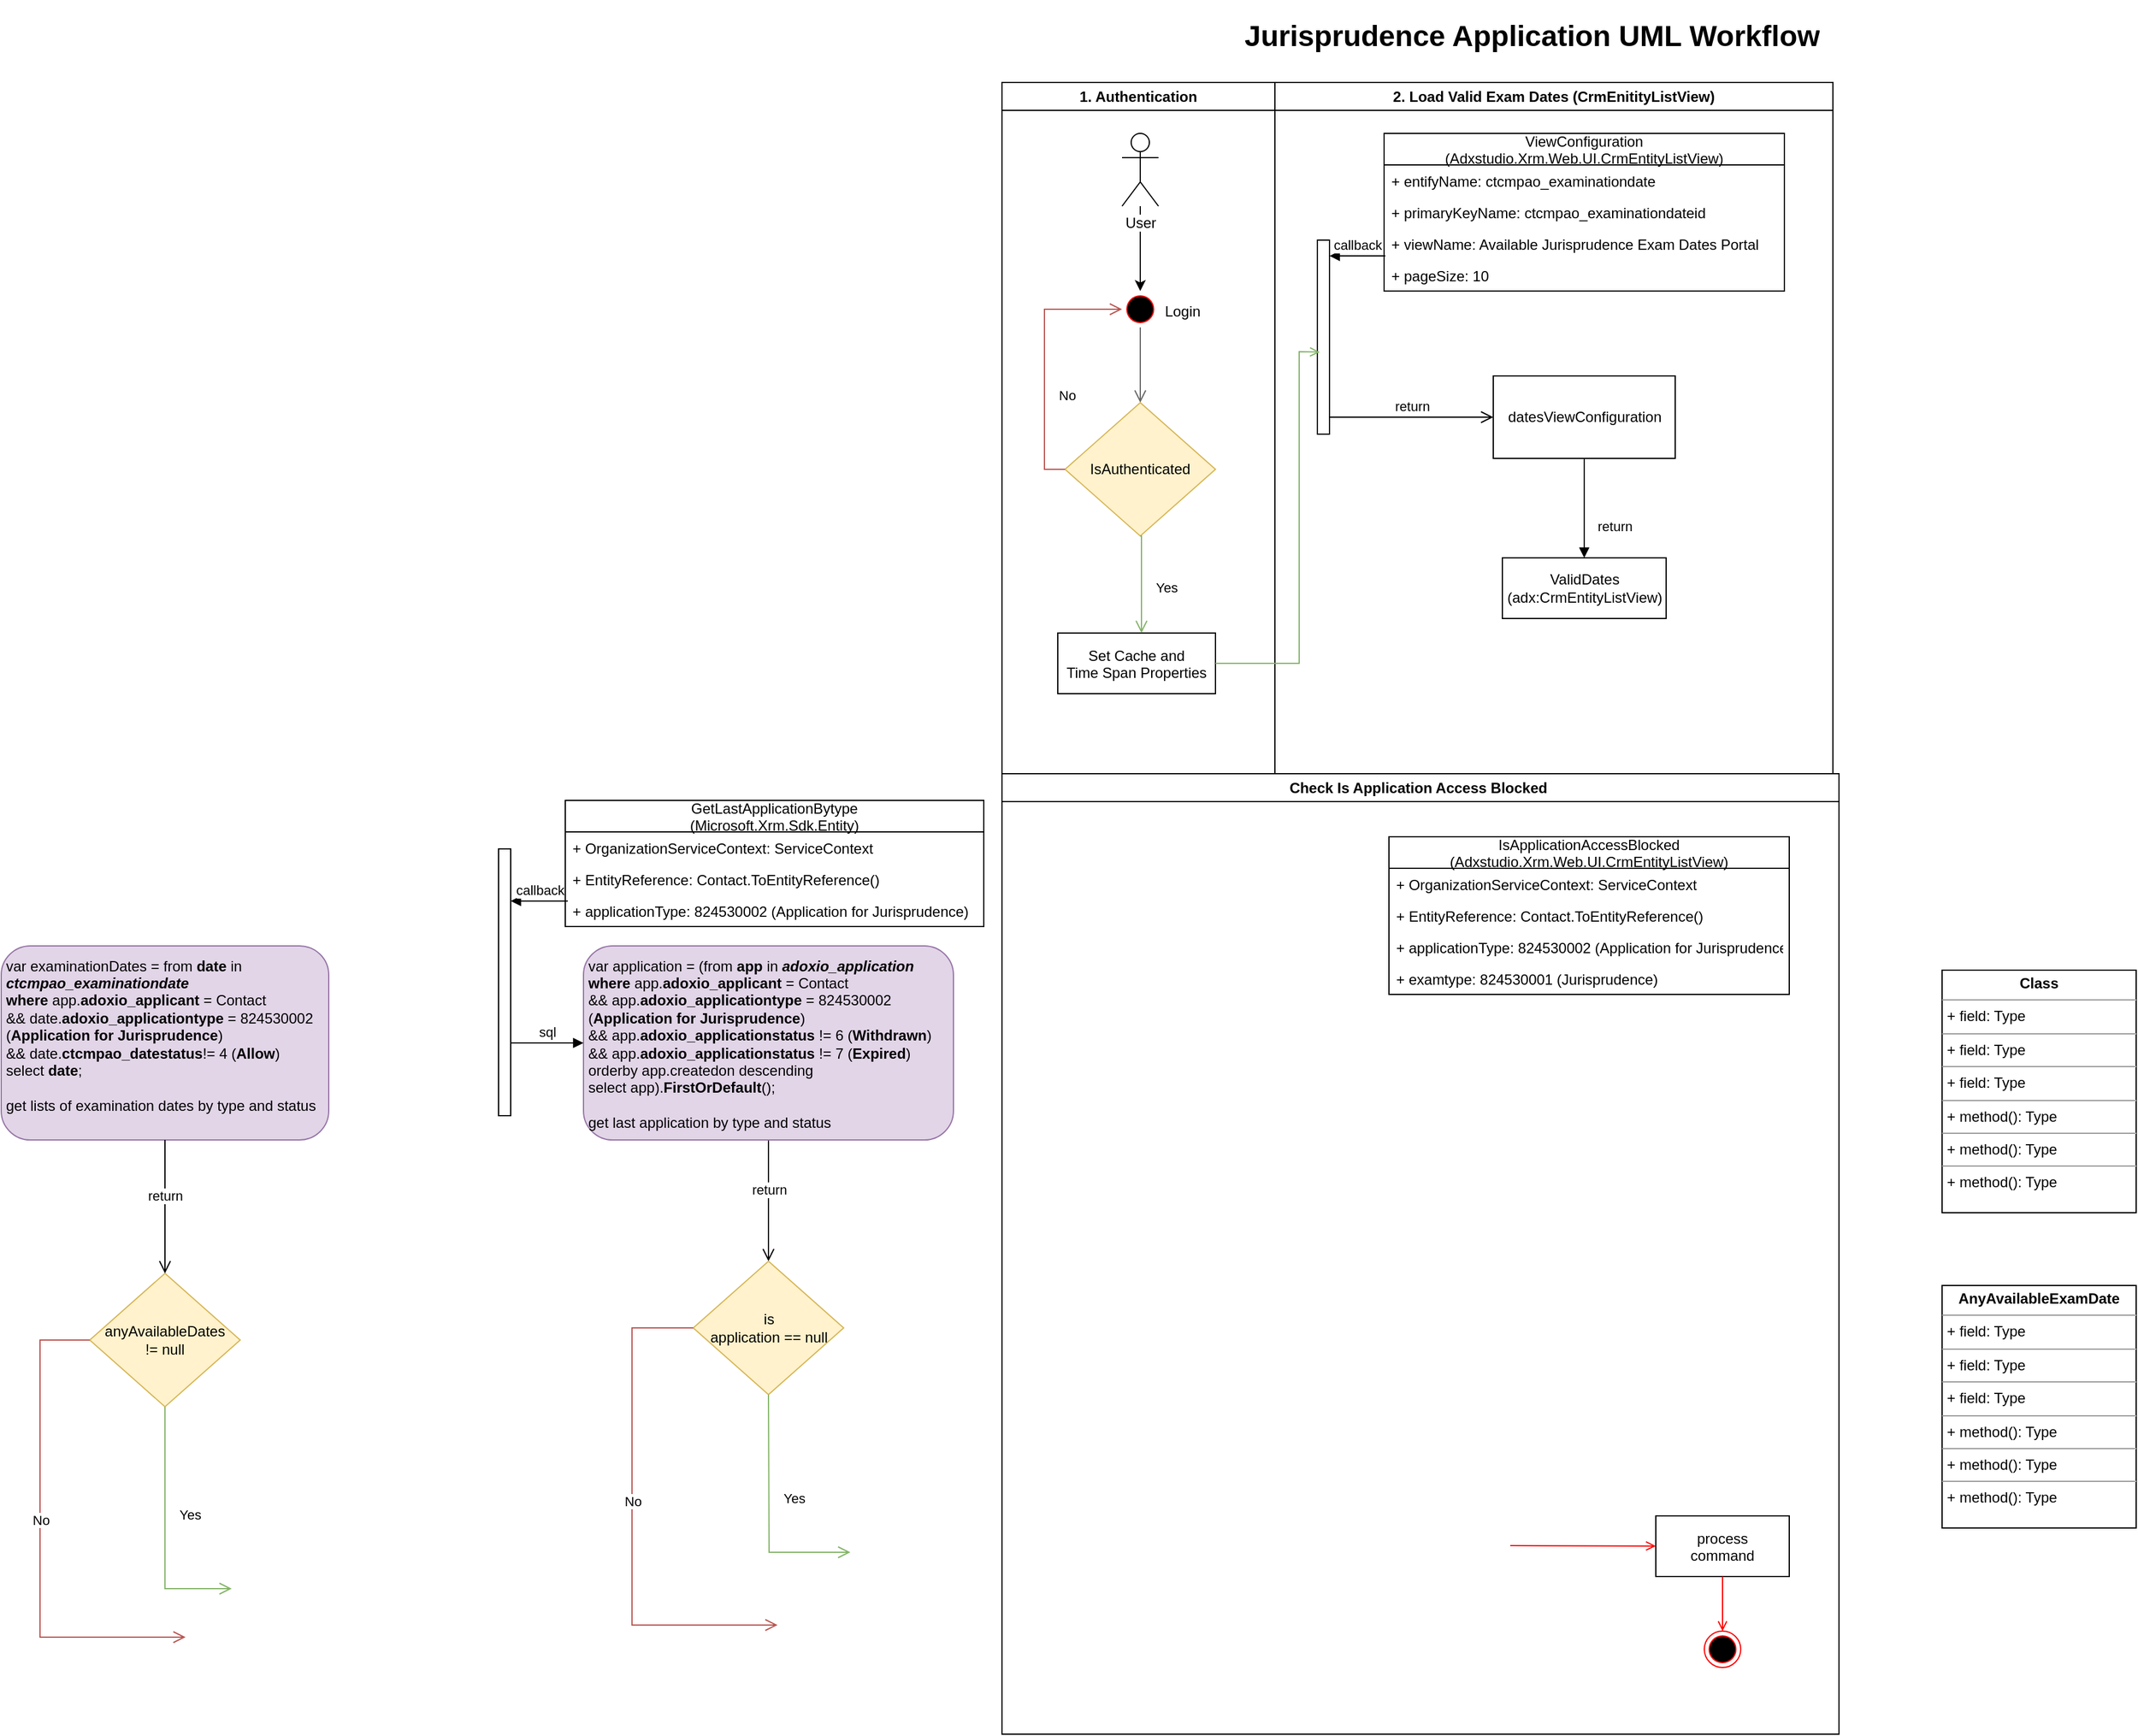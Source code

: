<mxfile version="12.2.0" type="github" pages="1">
  <diagram name="Page-1" id="e7e014a7-5840-1c2e-5031-d8a46d1fe8dd">
    <mxGraphModel dx="2577" dy="748" grid="1" gridSize="10" guides="1" tooltips="1" connect="1" arrows="1" fold="1" page="1" pageScale="1" pageWidth="1169" pageHeight="826" background="#ffffff" math="0" shadow="0">
      <root>
        <mxCell id="0"/>
        <mxCell id="1" parent="0"/>
        <mxCell id="2" value="1. Authentication" style="swimlane;whiteSpace=wrap" parent="1" vertex="1">
          <mxGeometry x="165" y="128" width="225" height="572" as="geometry"/>
        </mxCell>
        <mxCell id="5" value="" style="ellipse;shape=startState;fillColor=#000000;strokeColor=#ff0000;" parent="2" vertex="1">
          <mxGeometry x="99" y="172" width="30" height="30" as="geometry"/>
        </mxCell>
        <mxCell id="6" value="" style="edgeStyle=elbowEdgeStyle;elbow=horizontal;verticalAlign=bottom;endArrow=open;endSize=8;strokeColor=#666666;endFill=1;rounded=0;entryX=0.5;entryY=0;entryDx=0;entryDy=0;fillColor=#f5f5f5;" parent="2" source="5" target="Et23XqPSTgTjZvxR6nic-42" edge="1">
          <mxGeometry x="99" y="172" as="geometry">
            <mxPoint x="114.5" y="242" as="targetPoint"/>
          </mxGeometry>
        </mxCell>
        <mxCell id="10" value="Set Cache and &#xa;Time Span Properties" style="" parent="2" vertex="1">
          <mxGeometry x="46" y="454" width="130" height="50" as="geometry"/>
        </mxCell>
        <mxCell id="Et23XqPSTgTjZvxR6nic-42" value="IsAuthenticated" style="rhombus;whiteSpace=wrap;html=1;fillColor=#fff2cc;strokeColor=#d6b656;" parent="2" vertex="1">
          <mxGeometry x="52" y="264" width="124" height="110" as="geometry"/>
        </mxCell>
        <mxCell id="Et23XqPSTgTjZvxR6nic-45" value="Yes" style="edgeStyle=elbowEdgeStyle;elbow=horizontal;align=left;verticalAlign=top;endArrow=open;endSize=8;strokeColor=#82b366;endFill=1;rounded=0;exitX=0.5;exitY=1;exitDx=0;exitDy=0;fillColor=#d5e8d4;" parent="2" source="Et23XqPSTgTjZvxR6nic-42" target="10" edge="1">
          <mxGeometry x="-0.27" y="10" relative="1" as="geometry">
            <mxPoint x="175.5" y="444" as="targetPoint"/>
            <mxPoint x="175.5" y="383.75" as="sourcePoint"/>
            <Array as="points">
              <mxPoint x="115" y="424"/>
              <mxPoint x="125" y="414"/>
            </Array>
            <mxPoint y="1" as="offset"/>
          </mxGeometry>
        </mxCell>
        <mxCell id="Et23XqPSTgTjZvxR6nic-46" value="No" style="edgeStyle=elbowEdgeStyle;elbow=horizontal;align=left;verticalAlign=top;endArrow=open;endSize=8;strokeColor=#b85450;endFill=1;rounded=0;exitX=0;exitY=0.5;exitDx=0;exitDy=0;fillColor=#f8cecc;entryX=0;entryY=0.5;entryDx=0;entryDy=0;" parent="2" source="Et23XqPSTgTjZvxR6nic-42" target="5" edge="1">
          <mxGeometry x="-0.136" y="-9" relative="1" as="geometry">
            <mxPoint x="25" y="407" as="targetPoint"/>
            <mxPoint x="24.5" y="324" as="sourcePoint"/>
            <Array as="points">
              <mxPoint x="35" y="254"/>
              <mxPoint x="35" y="364"/>
            </Array>
            <mxPoint x="1" y="1" as="offset"/>
          </mxGeometry>
        </mxCell>
        <mxCell id="Et23XqPSTgTjZvxR6nic-47" value="Login" style="text;html=1;strokeColor=none;fillColor=none;align=center;verticalAlign=middle;whiteSpace=wrap;rounded=0;" parent="2" vertex="1">
          <mxGeometry x="129" y="179" width="40" height="20" as="geometry"/>
        </mxCell>
        <mxCell id="zbCqpcpXdRwh8xc6tJT4-55" value="" style="edgeStyle=orthogonalEdgeStyle;rounded=0;orthogonalLoop=1;jettySize=auto;html=1;entryX=0.5;entryY=0;entryDx=0;entryDy=0;" parent="2" source="zbCqpcpXdRwh8xc6tJT4-42" target="5" edge="1">
          <mxGeometry relative="1" as="geometry"/>
        </mxCell>
        <mxCell id="zbCqpcpXdRwh8xc6tJT4-42" value="User" style="shape=umlActor;verticalLabelPosition=bottom;labelBackgroundColor=#ffffff;verticalAlign=top;html=1;" parent="2" vertex="1">
          <mxGeometry x="99" y="42" width="30" height="60" as="geometry"/>
        </mxCell>
        <mxCell id="4" value="Check Is Application Access Blocked " style="swimlane;whiteSpace=wrap;startSize=23;" parent="2" vertex="1">
          <mxGeometry y="570" width="690" height="792" as="geometry"/>
        </mxCell>
        <mxCell id="33" value="process&#xa;command" style="" parent="4" vertex="1">
          <mxGeometry x="539" y="612" width="110" height="50" as="geometry"/>
        </mxCell>
        <mxCell id="37" value="" style="edgeStyle=none;strokeColor=#FF0000;endArrow=open;endFill=1;rounded=0" parent="4" target="33" edge="1">
          <mxGeometry width="100" height="100" relative="1" as="geometry">
            <mxPoint x="419" y="636.5" as="sourcePoint"/>
            <mxPoint x="539" y="636.5" as="targetPoint"/>
          </mxGeometry>
        </mxCell>
        <mxCell id="38" value="" style="ellipse;shape=endState;fillColor=#000000;strokeColor=#ff0000" parent="4" vertex="1">
          <mxGeometry x="579" y="707" width="30" height="30" as="geometry"/>
        </mxCell>
        <mxCell id="39" value="" style="endArrow=open;strokeColor=#FF0000;endFill=1;rounded=0" parent="4" source="33" target="38" edge="1">
          <mxGeometry relative="1" as="geometry"/>
        </mxCell>
        <mxCell id="zbCqpcpXdRwh8xc6tJT4-56" value="IsApplicationAccessBlocked &#xa;(Adxstudio.Xrm.Web.UI.CrmEntityListView)" style="swimlane;fontStyle=0;childLayout=stackLayout;horizontal=1;startSize=26;fillColor=none;horizontalStack=0;resizeParent=1;resizeParentMax=0;resizeLast=0;collapsible=1;marginBottom=0;" parent="4" vertex="1">
          <mxGeometry x="319" y="52" width="330" height="130" as="geometry"/>
        </mxCell>
        <mxCell id="zbCqpcpXdRwh8xc6tJT4-57" value="+ OrganizationServiceContext: ServiceContext" style="text;strokeColor=none;fillColor=none;align=left;verticalAlign=top;spacingLeft=4;spacingRight=4;overflow=hidden;rotatable=0;points=[[0,0.5],[1,0.5]];portConstraint=eastwest;" parent="zbCqpcpXdRwh8xc6tJT4-56" vertex="1">
          <mxGeometry y="26" width="330" height="26" as="geometry"/>
        </mxCell>
        <mxCell id="zbCqpcpXdRwh8xc6tJT4-58" value="+ EntityReference: Contact.ToEntityReference()" style="text;strokeColor=none;fillColor=none;align=left;verticalAlign=top;spacingLeft=4;spacingRight=4;overflow=hidden;rotatable=0;points=[[0,0.5],[1,0.5]];portConstraint=eastwest;" parent="zbCqpcpXdRwh8xc6tJT4-56" vertex="1">
          <mxGeometry y="52" width="330" height="26" as="geometry"/>
        </mxCell>
        <mxCell id="zbCqpcpXdRwh8xc6tJT4-59" value="+ applicationType: 824530002 (Application for Jurisprudence)" style="text;strokeColor=none;fillColor=none;align=left;verticalAlign=top;spacingLeft=4;spacingRight=4;overflow=hidden;rotatable=0;points=[[0,0.5],[1,0.5]];portConstraint=eastwest;" parent="zbCqpcpXdRwh8xc6tJT4-56" vertex="1">
          <mxGeometry y="78" width="330" height="26" as="geometry"/>
        </mxCell>
        <mxCell id="zbCqpcpXdRwh8xc6tJT4-60" value="+ examtype: 824530001 (Jurisprudence)" style="text;strokeColor=none;fillColor=none;align=left;verticalAlign=top;spacingLeft=4;spacingRight=4;overflow=hidden;rotatable=0;points=[[0,0.5],[1,0.5]];portConstraint=eastwest;" parent="zbCqpcpXdRwh8xc6tJT4-56" vertex="1">
          <mxGeometry y="104" width="330" height="26" as="geometry"/>
        </mxCell>
        <mxCell id="3" value="2. Load Valid Exam Dates (CrmEnitityListView)" style="swimlane;whiteSpace=wrap" parent="1" vertex="1">
          <mxGeometry x="390" y="128" width="460" height="570" as="geometry"/>
        </mxCell>
        <mxCell id="Et23XqPSTgTjZvxR6nic-51" value="ViewConfiguration &#xa;(Adxstudio.Xrm.Web.UI.CrmEntityListView)" style="swimlane;fontStyle=0;childLayout=stackLayout;horizontal=1;startSize=26;fillColor=none;horizontalStack=0;resizeParent=1;resizeParentMax=0;resizeLast=0;collapsible=1;marginBottom=0;" parent="3" vertex="1">
          <mxGeometry x="90" y="42" width="330" height="130" as="geometry"/>
        </mxCell>
        <mxCell id="Et23XqPSTgTjZvxR6nic-52" value="+ entifyName: ctcmpao_examinationdate" style="text;strokeColor=none;fillColor=none;align=left;verticalAlign=top;spacingLeft=4;spacingRight=4;overflow=hidden;rotatable=0;points=[[0,0.5],[1,0.5]];portConstraint=eastwest;" parent="Et23XqPSTgTjZvxR6nic-51" vertex="1">
          <mxGeometry y="26" width="330" height="26" as="geometry"/>
        </mxCell>
        <mxCell id="Et23XqPSTgTjZvxR6nic-53" value="+ primaryKeyName: ctcmpao_examinationdateid" style="text;strokeColor=none;fillColor=none;align=left;verticalAlign=top;spacingLeft=4;spacingRight=4;overflow=hidden;rotatable=0;points=[[0,0.5],[1,0.5]];portConstraint=eastwest;" parent="Et23XqPSTgTjZvxR6nic-51" vertex="1">
          <mxGeometry y="52" width="330" height="26" as="geometry"/>
        </mxCell>
        <mxCell id="Et23XqPSTgTjZvxR6nic-54" value="+ viewName: Available Jurisprudence Exam Dates Portal" style="text;strokeColor=none;fillColor=none;align=left;verticalAlign=top;spacingLeft=4;spacingRight=4;overflow=hidden;rotatable=0;points=[[0,0.5],[1,0.5]];portConstraint=eastwest;" parent="Et23XqPSTgTjZvxR6nic-51" vertex="1">
          <mxGeometry y="78" width="330" height="26" as="geometry"/>
        </mxCell>
        <mxCell id="Et23XqPSTgTjZvxR6nic-55" value="+ pageSize: 10" style="text;strokeColor=none;fillColor=none;align=left;verticalAlign=top;spacingLeft=4;spacingRight=4;overflow=hidden;rotatable=0;points=[[0,0.5],[1,0.5]];portConstraint=eastwest;" parent="Et23XqPSTgTjZvxR6nic-51" vertex="1">
          <mxGeometry y="104" width="330" height="26" as="geometry"/>
        </mxCell>
        <mxCell id="Et23XqPSTgTjZvxR6nic-58" value="datesViewConfiguration" style="html=1;" parent="3" vertex="1">
          <mxGeometry x="180" y="242" width="150" height="68" as="geometry"/>
        </mxCell>
        <mxCell id="Et23XqPSTgTjZvxR6nic-61" value="" style="html=1;points=[];perimeter=orthogonalPerimeter;" parent="3" vertex="1">
          <mxGeometry x="35" y="130" width="10" height="160" as="geometry"/>
        </mxCell>
        <mxCell id="Et23XqPSTgTjZvxR6nic-62" value="callback" style="html=1;verticalAlign=bottom;endArrow=block;exitX=0.003;exitY=0.885;exitDx=0;exitDy=0;exitPerimeter=0;" parent="3" source="Et23XqPSTgTjZvxR6nic-54" target="Et23XqPSTgTjZvxR6nic-61" edge="1">
          <mxGeometry relative="1" as="geometry">
            <mxPoint x="105" y="172" as="sourcePoint"/>
          </mxGeometry>
        </mxCell>
        <mxCell id="Et23XqPSTgTjZvxR6nic-63" value="return" style="html=1;verticalAlign=bottom;endArrow=open;endSize=8;" parent="3" edge="1">
          <mxGeometry relative="1" as="geometry">
            <mxPoint x="180" y="276" as="targetPoint"/>
            <mxPoint x="45" y="276" as="sourcePoint"/>
          </mxGeometry>
        </mxCell>
        <mxCell id="zbCqpcpXdRwh8xc6tJT4-40" value="ValidDates&lt;br&gt;(adx:CrmEntityListView)" style="html=1;" parent="3" vertex="1">
          <mxGeometry x="187.5" y="392" width="135" height="50" as="geometry"/>
        </mxCell>
        <mxCell id="zbCqpcpXdRwh8xc6tJT4-41" value="return" style="html=1;verticalAlign=bottom;endArrow=block;entryX=0.5;entryY=0;entryDx=0;entryDy=0;exitX=0.5;exitY=1;exitDx=0;exitDy=0;" parent="3" source="Et23XqPSTgTjZvxR6nic-58" target="zbCqpcpXdRwh8xc6tJT4-40" edge="1">
          <mxGeometry x="0.575" y="25" width="80" relative="1" as="geometry">
            <mxPoint x="250" y="292" as="sourcePoint"/>
            <mxPoint x="310" y="302" as="targetPoint"/>
            <mxPoint as="offset"/>
          </mxGeometry>
        </mxCell>
        <mxCell id="20" value="" style="endArrow=open;strokeColor=#82b366;endFill=1;rounded=0;fillColor=#d5e8d4;entryX=0.2;entryY=0.577;entryDx=0;entryDy=0;entryPerimeter=0;exitX=1;exitY=0.5;exitDx=0;exitDy=0;" parent="1" source="10" target="Et23XqPSTgTjZvxR6nic-61" edge="1">
          <mxGeometry relative="1" as="geometry">
            <mxPoint x="450" y="205" as="targetPoint"/>
            <Array as="points">
              <mxPoint x="410" y="607"/>
              <mxPoint x="410" y="350"/>
            </Array>
          </mxGeometry>
        </mxCell>
        <mxCell id="Et23XqPSTgTjZvxR6nic-41" value="&lt;h1&gt;Jurisprudence Application UML Workflow&lt;/h1&gt;" style="text;html=1;strokeColor=none;fillColor=none;spacing=5;spacingTop=-20;whiteSpace=wrap;overflow=hidden;rounded=0;" parent="1" vertex="1">
          <mxGeometry x="360" y="70" width="510" height="50" as="geometry"/>
        </mxCell>
        <mxCell id="Lq4-B1WF_Dr2A9U7XuFw-40" value="&lt;p style=&quot;margin: 0px ; margin-top: 4px ; text-align: center&quot;&gt;&lt;b&gt;Class&lt;/b&gt;&lt;/p&gt;&lt;hr size=&quot;1&quot;&gt;&lt;p style=&quot;margin: 0px ; margin-left: 4px&quot;&gt;+ field: Type&lt;/p&gt;&lt;hr size=&quot;1&quot;&gt;&lt;p style=&quot;margin: 0px 0px 0px 4px&quot;&gt;+ field: Type&lt;/p&gt;&lt;hr size=&quot;1&quot;&gt;&lt;p style=&quot;margin: 0px 0px 0px 4px&quot;&gt;+ field: Type&lt;/p&gt;&lt;hr size=&quot;1&quot;&gt;&lt;p style=&quot;margin: 0px ; margin-left: 4px&quot;&gt;+ method(): Type&lt;/p&gt;&lt;hr size=&quot;1&quot;&gt;&lt;p style=&quot;margin: 0px 0px 0px 4px&quot;&gt;+ method(): Type&lt;/p&gt;&lt;hr size=&quot;1&quot;&gt;&lt;p style=&quot;margin: 0px 0px 0px 4px&quot;&gt;+ method(): Type&lt;/p&gt;" style="verticalAlign=top;align=left;overflow=fill;fontSize=12;fontFamily=Helvetica;html=1;" vertex="1" parent="1">
          <mxGeometry x="940" y="860" width="160" height="200" as="geometry"/>
        </mxCell>
        <mxCell id="Lq4-B1WF_Dr2A9U7XuFw-43" value="&lt;p style=&quot;margin: 0px ; margin-top: 4px ; text-align: center&quot;&gt;&lt;b&gt;AnyAvailableExamDate&lt;/b&gt;&lt;br&gt;&lt;/p&gt;&lt;hr size=&quot;1&quot;&gt;&lt;p style=&quot;margin: 0px ; margin-left: 4px&quot;&gt;+ field: Type&lt;/p&gt;&lt;hr size=&quot;1&quot;&gt;&lt;p style=&quot;margin: 0px 0px 0px 4px&quot;&gt;+ field: Type&lt;/p&gt;&lt;hr size=&quot;1&quot;&gt;&lt;p style=&quot;margin: 0px 0px 0px 4px&quot;&gt;+ field: Type&lt;/p&gt;&lt;hr size=&quot;1&quot;&gt;&lt;p style=&quot;margin: 0px ; margin-left: 4px&quot;&gt;+ method(): Type&lt;/p&gt;&lt;hr size=&quot;1&quot;&gt;&lt;p style=&quot;margin: 0px 0px 0px 4px&quot;&gt;+ method(): Type&lt;/p&gt;&lt;hr size=&quot;1&quot;&gt;&lt;p style=&quot;margin: 0px 0px 0px 4px&quot;&gt;+ method(): Type&lt;/p&gt;" style="verticalAlign=top;align=left;overflow=fill;fontSize=12;fontFamily=Helvetica;html=1;" vertex="1" parent="1">
          <mxGeometry x="940" y="1120" width="160" height="200" as="geometry"/>
        </mxCell>
        <mxCell id="Lq4-B1WF_Dr2A9U7XuFw-51" value="GetLastApplicationBytype&#xa;(Microsoft.Xrm.Sdk.Entity)" style="swimlane;fontStyle=0;childLayout=stackLayout;horizontal=1;startSize=26;fillColor=none;horizontalStack=0;resizeParent=1;resizeParentMax=0;resizeLast=0;collapsible=1;marginBottom=0;" vertex="1" parent="1">
          <mxGeometry x="-195" y="720" width="345" height="104" as="geometry"/>
        </mxCell>
        <mxCell id="Lq4-B1WF_Dr2A9U7XuFw-52" value="+ OrganizationServiceContext: ServiceContext" style="text;strokeColor=none;fillColor=none;align=left;verticalAlign=top;spacingLeft=4;spacingRight=4;overflow=hidden;rotatable=0;points=[[0,0.5],[1,0.5]];portConstraint=eastwest;" vertex="1" parent="Lq4-B1WF_Dr2A9U7XuFw-51">
          <mxGeometry y="26" width="345" height="26" as="geometry"/>
        </mxCell>
        <mxCell id="Lq4-B1WF_Dr2A9U7XuFw-53" value="+ EntityReference: Contact.ToEntityReference()" style="text;strokeColor=none;fillColor=none;align=left;verticalAlign=top;spacingLeft=4;spacingRight=4;overflow=hidden;rotatable=0;points=[[0,0.5],[1,0.5]];portConstraint=eastwest;" vertex="1" parent="Lq4-B1WF_Dr2A9U7XuFw-51">
          <mxGeometry y="52" width="345" height="26" as="geometry"/>
        </mxCell>
        <mxCell id="Lq4-B1WF_Dr2A9U7XuFw-54" value="+ applicationType: 824530002 (Application for Jurisprudence)" style="text;strokeColor=none;fillColor=none;align=left;verticalAlign=top;spacingLeft=4;spacingRight=4;overflow=hidden;rotatable=0;points=[[0,0.5],[1,0.5]];portConstraint=eastwest;" vertex="1" parent="Lq4-B1WF_Dr2A9U7XuFw-51">
          <mxGeometry y="78" width="345" height="26" as="geometry"/>
        </mxCell>
        <mxCell id="Lq4-B1WF_Dr2A9U7XuFw-57" value="" style="html=1;points=[];perimeter=orthogonalPerimeter;" vertex="1" parent="1">
          <mxGeometry x="-250" y="760" width="10" height="220" as="geometry"/>
        </mxCell>
        <mxCell id="Lq4-B1WF_Dr2A9U7XuFw-58" value="callback" style="html=1;verticalAlign=bottom;endArrow=block;exitX=0.006;exitY=0.192;exitDx=0;exitDy=0;exitPerimeter=0;" edge="1" source="Lq4-B1WF_Dr2A9U7XuFw-54" target="Lq4-B1WF_Dr2A9U7XuFw-57" parent="1">
          <mxGeometry relative="1" as="geometry">
            <mxPoint x="-200" y="802" as="sourcePoint"/>
          </mxGeometry>
        </mxCell>
        <mxCell id="Lq4-B1WF_Dr2A9U7XuFw-59" value="return" style="html=1;verticalAlign=bottom;endArrow=open;endSize=8;exitX=0.5;exitY=1;exitDx=0;exitDy=0;entryX=0.5;entryY=0;entryDx=0;entryDy=0;" edge="1" parent="1" source="Lq4-B1WF_Dr2A9U7XuFw-61" target="Lq4-B1WF_Dr2A9U7XuFw-68">
          <mxGeometry relative="1" as="geometry">
            <mxPoint x="25" y="1070" as="targetPoint"/>
            <mxPoint x="-240" y="934" as="sourcePoint"/>
            <Array as="points"/>
          </mxGeometry>
        </mxCell>
        <mxCell id="Lq4-B1WF_Dr2A9U7XuFw-61" value="&lt;div&gt;var application = (from &lt;b&gt;app&lt;/b&gt; in &lt;i&gt;&lt;b&gt;adoxio_application&amp;nbsp;&lt;/b&gt;&lt;/i&gt;&lt;/div&gt;&lt;div&gt;&lt;b&gt;where &lt;/b&gt;app.&lt;b&gt;adoxio_applicant &lt;/b&gt;= Contact&lt;/div&gt;&lt;div&gt;&amp;amp;&amp;amp; app.&lt;b&gt;adoxio_applicationtype&lt;/b&gt; = 824530002 (&lt;b&gt;Application for Jurisprudence&lt;/b&gt;)&lt;/div&gt;&lt;div&gt;&amp;amp;&amp;amp; app.&lt;b&gt;adoxio_applicationstatus &lt;/b&gt;!= 6 (&lt;b&gt;Withdrawn&lt;/b&gt;)&lt;/div&gt;&lt;div&gt;&amp;amp;&amp;amp; app.&lt;b&gt;adoxio_applicationstatus &lt;/b&gt;!= 7 (&lt;b&gt;Expired&lt;/b&gt;)&lt;/div&gt;&lt;div&gt;orderby app.createdon descending&lt;/div&gt;&lt;div&gt;select app).&lt;b&gt;FirstOrDefault&lt;/b&gt;();&lt;/div&gt;&lt;div&gt;&lt;br&gt;&lt;/div&gt;&lt;div&gt;get last application by type and status&lt;/div&gt;" style="rounded=1;whiteSpace=wrap;html=1;align=left;spacingTop=2;spacingLeft=2;spacingRight=2;fillColor=#e1d5e7;strokeColor=#9673a6;" vertex="1" parent="1">
          <mxGeometry x="-180" y="840" width="305" height="160" as="geometry"/>
        </mxCell>
        <mxCell id="Lq4-B1WF_Dr2A9U7XuFw-66" value="sql" style="html=1;verticalAlign=bottom;endArrow=block;entryX=0;entryY=0.5;entryDx=0;entryDy=0;" edge="1" parent="1" source="Lq4-B1WF_Dr2A9U7XuFw-57" target="Lq4-B1WF_Dr2A9U7XuFw-61">
          <mxGeometry width="80" relative="1" as="geometry">
            <mxPoint x="-240" y="907" as="sourcePoint"/>
            <mxPoint x="-310" y="1210" as="targetPoint"/>
            <Array as="points"/>
          </mxGeometry>
        </mxCell>
        <mxCell id="Lq4-B1WF_Dr2A9U7XuFw-68" value="is&lt;br&gt;application == null" style="rhombus;whiteSpace=wrap;html=1;fillColor=#fff2cc;strokeColor=#d6b656;" vertex="1" parent="1">
          <mxGeometry x="-89.5" y="1100" width="124" height="110" as="geometry"/>
        </mxCell>
        <mxCell id="Lq4-B1WF_Dr2A9U7XuFw-69" value="No" style="edgeStyle=elbowEdgeStyle;elbow=horizontal;align=left;verticalAlign=top;endArrow=open;endSize=8;strokeColor=#b85450;endFill=1;rounded=0;exitX=0;exitY=0.5;exitDx=0;exitDy=0;fillColor=#f8cecc;" edge="1" source="Lq4-B1WF_Dr2A9U7XuFw-68" parent="1">
          <mxGeometry x="-0.136" y="-9" relative="1" as="geometry">
            <mxPoint x="-20" y="1400" as="targetPoint"/>
            <mxPoint x="-306.5" y="1049" as="sourcePoint"/>
            <Array as="points">
              <mxPoint x="-140" y="1280"/>
            </Array>
            <mxPoint x="1" y="1" as="offset"/>
          </mxGeometry>
        </mxCell>
        <mxCell id="Lq4-B1WF_Dr2A9U7XuFw-70" value="Yes" style="edgeStyle=elbowEdgeStyle;elbow=horizontal;align=left;verticalAlign=top;endArrow=open;endSize=8;strokeColor=#82b366;endFill=1;rounded=0;exitX=0.5;exitY=1;exitDx=0;exitDy=0;fillColor=#d5e8d4;" edge="1" source="Lq4-B1WF_Dr2A9U7XuFw-68" parent="1">
          <mxGeometry x="-0.27" y="10" relative="1" as="geometry">
            <mxPoint x="40" y="1340" as="targetPoint"/>
            <mxPoint x="-155.5" y="1108.75" as="sourcePoint"/>
            <Array as="points">
              <mxPoint x="-27" y="1290"/>
            </Array>
            <mxPoint y="1" as="offset"/>
          </mxGeometry>
        </mxCell>
        <mxCell id="Lq4-B1WF_Dr2A9U7XuFw-71" value="&lt;div&gt;var examinationDates = from &lt;b&gt;date&lt;/b&gt; in &lt;b&gt;&lt;i&gt;ctcmpao_examinationdate&lt;/i&gt;&lt;/b&gt;&lt;/div&gt;&lt;div&gt;&lt;b&gt;where &lt;/b&gt;app.&lt;b&gt;adoxio_applicant &lt;/b&gt;= Contact&lt;/div&gt;&lt;div&gt;&amp;amp;&amp;amp; date.&lt;b&gt;adoxio_applicationtype&lt;/b&gt; = 824530002 (&lt;b&gt;Application for Jurisprudence&lt;/b&gt;)&lt;/div&gt;&lt;div&gt;&amp;amp;&amp;amp; date.&lt;b&gt;ctcmpao_datestatus&lt;/b&gt;!= 4 (&lt;b&gt;Allow&lt;/b&gt;)&lt;/div&gt;&lt;div&gt;select&amp;nbsp;&lt;b&gt;date&lt;/b&gt;;&lt;/div&gt;&lt;div&gt;&lt;br&gt;&lt;/div&gt;&lt;div&gt;get lists of examination dates by type and status&lt;/div&gt;&lt;div&gt;&lt;br&gt;&lt;/div&gt;" style="rounded=1;whiteSpace=wrap;html=1;align=left;spacingTop=2;spacingLeft=2;spacingRight=2;fillColor=#e1d5e7;strokeColor=#9673a6;" vertex="1" parent="1">
          <mxGeometry x="-660" y="840" width="270" height="160" as="geometry"/>
        </mxCell>
        <mxCell id="Lq4-B1WF_Dr2A9U7XuFw-72" value="anyAvailableDates&lt;br&gt;!= null" style="rhombus;whiteSpace=wrap;html=1;fillColor=#fff2cc;strokeColor=#d6b656;" vertex="1" parent="1">
          <mxGeometry x="-587" y="1110" width="124" height="110" as="geometry"/>
        </mxCell>
        <mxCell id="Lq4-B1WF_Dr2A9U7XuFw-73" value="return" style="html=1;verticalAlign=bottom;endArrow=open;endSize=8;exitX=0.5;exitY=1;exitDx=0;exitDy=0;entryX=0.5;entryY=0;entryDx=0;entryDy=0;" edge="1" target="Lq4-B1WF_Dr2A9U7XuFw-72" parent="1" source="Lq4-B1WF_Dr2A9U7XuFw-71">
          <mxGeometry relative="1" as="geometry">
            <mxPoint x="-525" y="1170" as="targetPoint"/>
            <mxPoint x="-525" y="1060" as="sourcePoint"/>
            <Array as="points"/>
          </mxGeometry>
        </mxCell>
        <mxCell id="Lq4-B1WF_Dr2A9U7XuFw-74" value="Yes" style="edgeStyle=elbowEdgeStyle;elbow=horizontal;align=left;verticalAlign=top;endArrow=open;endSize=8;strokeColor=#82b366;endFill=1;rounded=0;exitX=0.5;exitY=1;exitDx=0;exitDy=0;fillColor=#d5e8d4;" edge="1" source="Lq4-B1WF_Dr2A9U7XuFw-72" parent="1">
          <mxGeometry x="-0.27" y="10" relative="1" as="geometry">
            <mxPoint x="-470" y="1370" as="targetPoint"/>
            <mxPoint x="-643.5" y="1118.75" as="sourcePoint"/>
            <Array as="points">
              <mxPoint x="-525" y="1240"/>
            </Array>
            <mxPoint y="1" as="offset"/>
          </mxGeometry>
        </mxCell>
        <mxCell id="Lq4-B1WF_Dr2A9U7XuFw-75" value="No" style="edgeStyle=elbowEdgeStyle;elbow=horizontal;align=left;verticalAlign=top;endArrow=open;endSize=8;strokeColor=#b85450;endFill=1;rounded=0;exitX=0;exitY=0.5;exitDx=0;exitDy=0;fillColor=#f8cecc;" edge="1" source="Lq4-B1WF_Dr2A9U7XuFw-72" parent="1">
          <mxGeometry x="-0.136" y="-9" relative="1" as="geometry">
            <mxPoint x="-508" y="1410" as="targetPoint"/>
            <mxPoint x="-794.5" y="1059" as="sourcePoint"/>
            <Array as="points">
              <mxPoint x="-628" y="1290"/>
            </Array>
            <mxPoint x="1" y="1" as="offset"/>
          </mxGeometry>
        </mxCell>
      </root>
    </mxGraphModel>
  </diagram>
</mxfile>
